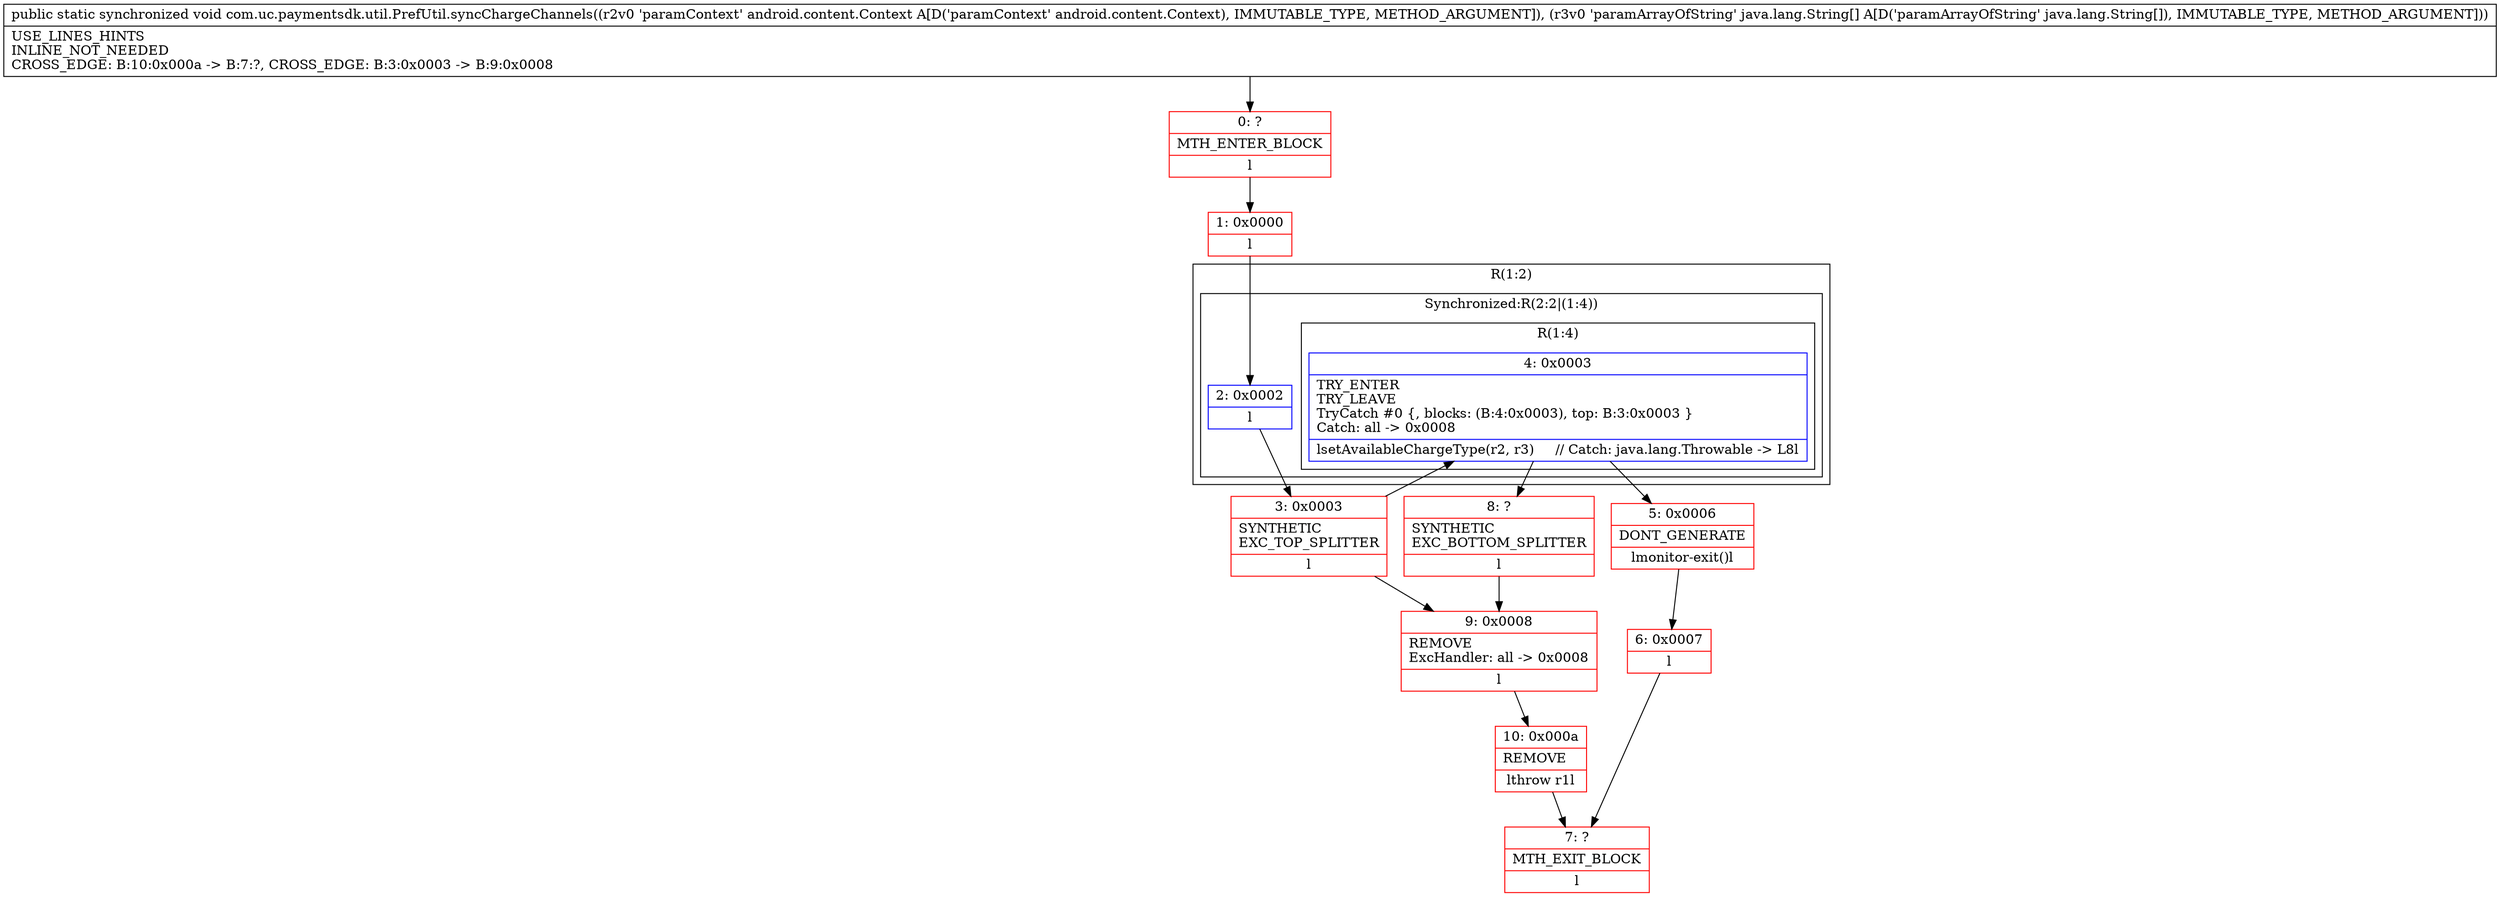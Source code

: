 digraph "CFG forcom.uc.paymentsdk.util.PrefUtil.syncChargeChannels(Landroid\/content\/Context;[Ljava\/lang\/String;)V" {
subgraph cluster_Region_150752609 {
label = "R(1:2)";
node [shape=record,color=blue];
subgraph cluster_SynchronizedRegion_216357142 {
label = "Synchronized:R(2:2|(1:4))";
node [shape=record,color=blue];
Node_2 [shape=record,label="{2\:\ 0x0002|l}"];
subgraph cluster_Region_496798779 {
label = "R(1:4)";
node [shape=record,color=blue];
Node_4 [shape=record,label="{4\:\ 0x0003|TRY_ENTER\lTRY_LEAVE\lTryCatch #0 \{, blocks: (B:4:0x0003), top: B:3:0x0003 \}\lCatch: all \-\> 0x0008\l|lsetAvailableChargeType(r2, r3)     \/\/ Catch: java.lang.Throwable \-\> L8l}"];
}
}
}
Node_0 [shape=record,color=red,label="{0\:\ ?|MTH_ENTER_BLOCK\l|l}"];
Node_1 [shape=record,color=red,label="{1\:\ 0x0000|l}"];
Node_3 [shape=record,color=red,label="{3\:\ 0x0003|SYNTHETIC\lEXC_TOP_SPLITTER\l|l}"];
Node_5 [shape=record,color=red,label="{5\:\ 0x0006|DONT_GENERATE\l|lmonitor\-exit()l}"];
Node_6 [shape=record,color=red,label="{6\:\ 0x0007|l}"];
Node_7 [shape=record,color=red,label="{7\:\ ?|MTH_EXIT_BLOCK\l|l}"];
Node_8 [shape=record,color=red,label="{8\:\ ?|SYNTHETIC\lEXC_BOTTOM_SPLITTER\l|l}"];
Node_9 [shape=record,color=red,label="{9\:\ 0x0008|REMOVE\lExcHandler: all \-\> 0x0008\l|l}"];
Node_10 [shape=record,color=red,label="{10\:\ 0x000a|REMOVE\l|lthrow r1l}"];
MethodNode[shape=record,label="{public static synchronized void com.uc.paymentsdk.util.PrefUtil.syncChargeChannels((r2v0 'paramContext' android.content.Context A[D('paramContext' android.content.Context), IMMUTABLE_TYPE, METHOD_ARGUMENT]), (r3v0 'paramArrayOfString' java.lang.String[] A[D('paramArrayOfString' java.lang.String[]), IMMUTABLE_TYPE, METHOD_ARGUMENT]))  | USE_LINES_HINTS\lINLINE_NOT_NEEDED\lCROSS_EDGE: B:10:0x000a \-\> B:7:?, CROSS_EDGE: B:3:0x0003 \-\> B:9:0x0008\l}"];
MethodNode -> Node_0;
Node_2 -> Node_3;
Node_4 -> Node_5;
Node_4 -> Node_8;
Node_0 -> Node_1;
Node_1 -> Node_2;
Node_3 -> Node_4;
Node_3 -> Node_9;
Node_5 -> Node_6;
Node_6 -> Node_7;
Node_8 -> Node_9;
Node_9 -> Node_10;
Node_10 -> Node_7;
}

